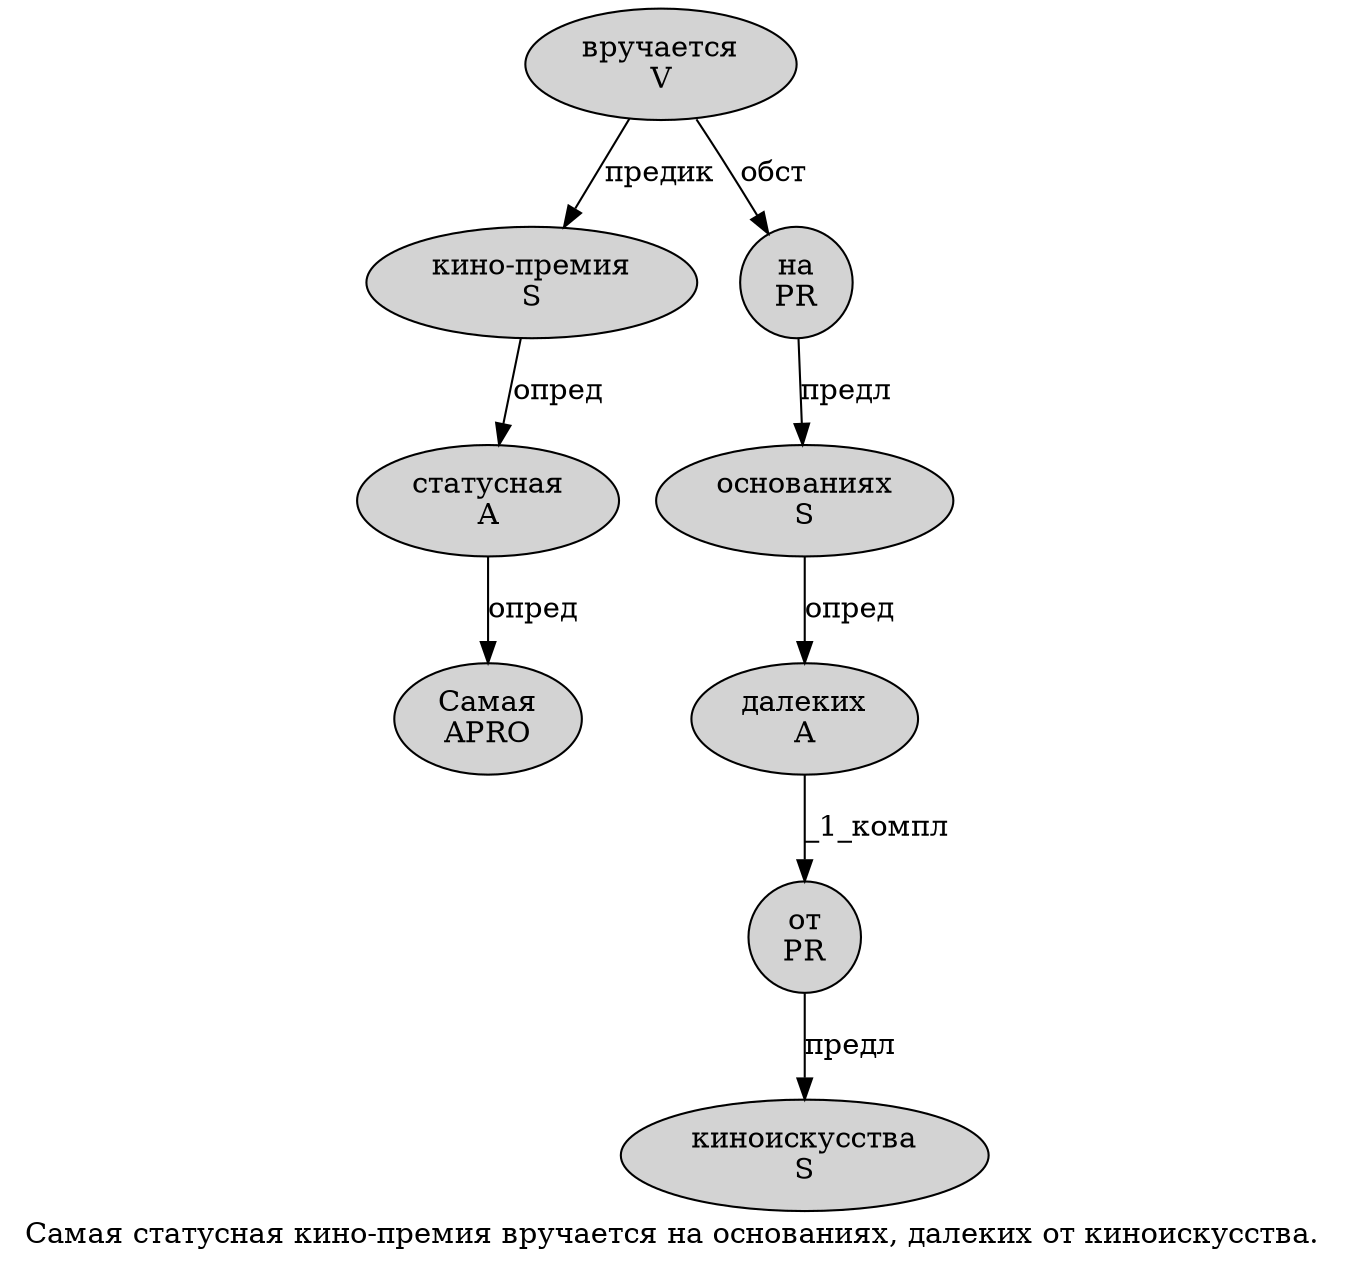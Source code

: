 digraph SENTENCE_4112 {
	graph [label="Самая статусная кино-премия вручается на основаниях, далеких от киноискусства."]
	node [style=filled]
		0 [label="Самая
APRO" color="" fillcolor=lightgray penwidth=1 shape=ellipse]
		1 [label="статусная
A" color="" fillcolor=lightgray penwidth=1 shape=ellipse]
		2 [label="кино-премия
S" color="" fillcolor=lightgray penwidth=1 shape=ellipse]
		3 [label="вручается
V" color="" fillcolor=lightgray penwidth=1 shape=ellipse]
		4 [label="на
PR" color="" fillcolor=lightgray penwidth=1 shape=ellipse]
		5 [label="основаниях
S" color="" fillcolor=lightgray penwidth=1 shape=ellipse]
		7 [label="далеких
A" color="" fillcolor=lightgray penwidth=1 shape=ellipse]
		8 [label="от
PR" color="" fillcolor=lightgray penwidth=1 shape=ellipse]
		9 [label="киноискусства
S" color="" fillcolor=lightgray penwidth=1 shape=ellipse]
			4 -> 5 [label="предл"]
			3 -> 2 [label="предик"]
			3 -> 4 [label="обст"]
			5 -> 7 [label="опред"]
			1 -> 0 [label="опред"]
			7 -> 8 [label="_1_компл"]
			2 -> 1 [label="опред"]
			8 -> 9 [label="предл"]
}